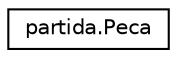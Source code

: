digraph "Graphical Class Hierarchy"
{
 // LATEX_PDF_SIZE
  edge [fontname="Helvetica",fontsize="10",labelfontname="Helvetica",labelfontsize="10"];
  node [fontname="Helvetica",fontsize="10",shape=record];
  rankdir="LR";
  Node0 [label="partida.Peca",height=0.2,width=0.4,color="black", fillcolor="white", style="filled",URL="$classpartida_1_1_peca.html",tooltip=" "];
}
